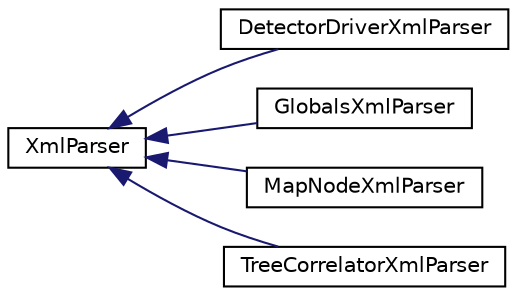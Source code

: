digraph "Graphical Class Hierarchy"
{
  edge [fontname="Helvetica",fontsize="10",labelfontname="Helvetica",labelfontsize="10"];
  node [fontname="Helvetica",fontsize="10",shape=record];
  rankdir="LR";
  Node1 [label="XmlParser",height=0.2,width=0.4,color="black", fillcolor="white", style="filled",URL="$d7/da7/class_xml_parser.html",tooltip="A class that handles parsing XML nodes. "];
  Node1 -> Node2 [dir="back",color="midnightblue",fontsize="10",style="solid",fontname="Helvetica"];
  Node2 [label="DetectorDriverXmlParser",height=0.2,width=0.4,color="black", fillcolor="white", style="filled",URL="$d9/d08/class_detector_driver_xml_parser.html"];
  Node1 -> Node3 [dir="back",color="midnightblue",fontsize="10",style="solid",fontname="Helvetica"];
  Node3 [label="GlobalsXmlParser",height=0.2,width=0.4,color="black", fillcolor="white", style="filled",URL="$de/db6/class_globals_xml_parser.html"];
  Node1 -> Node4 [dir="back",color="midnightblue",fontsize="10",style="solid",fontname="Helvetica"];
  Node4 [label="MapNodeXmlParser",height=0.2,width=0.4,color="black", fillcolor="white", style="filled",URL="$d1/d1c/class_map_node_xml_parser.html"];
  Node1 -> Node5 [dir="back",color="midnightblue",fontsize="10",style="solid",fontname="Helvetica"];
  Node5 [label="TreeCorrelatorXmlParser",height=0.2,width=0.4,color="black", fillcolor="white", style="filled",URL="$da/dde/class_tree_correlator_xml_parser.html",tooltip="Class to handle parsing the TreeCorrelator node. "];
}
